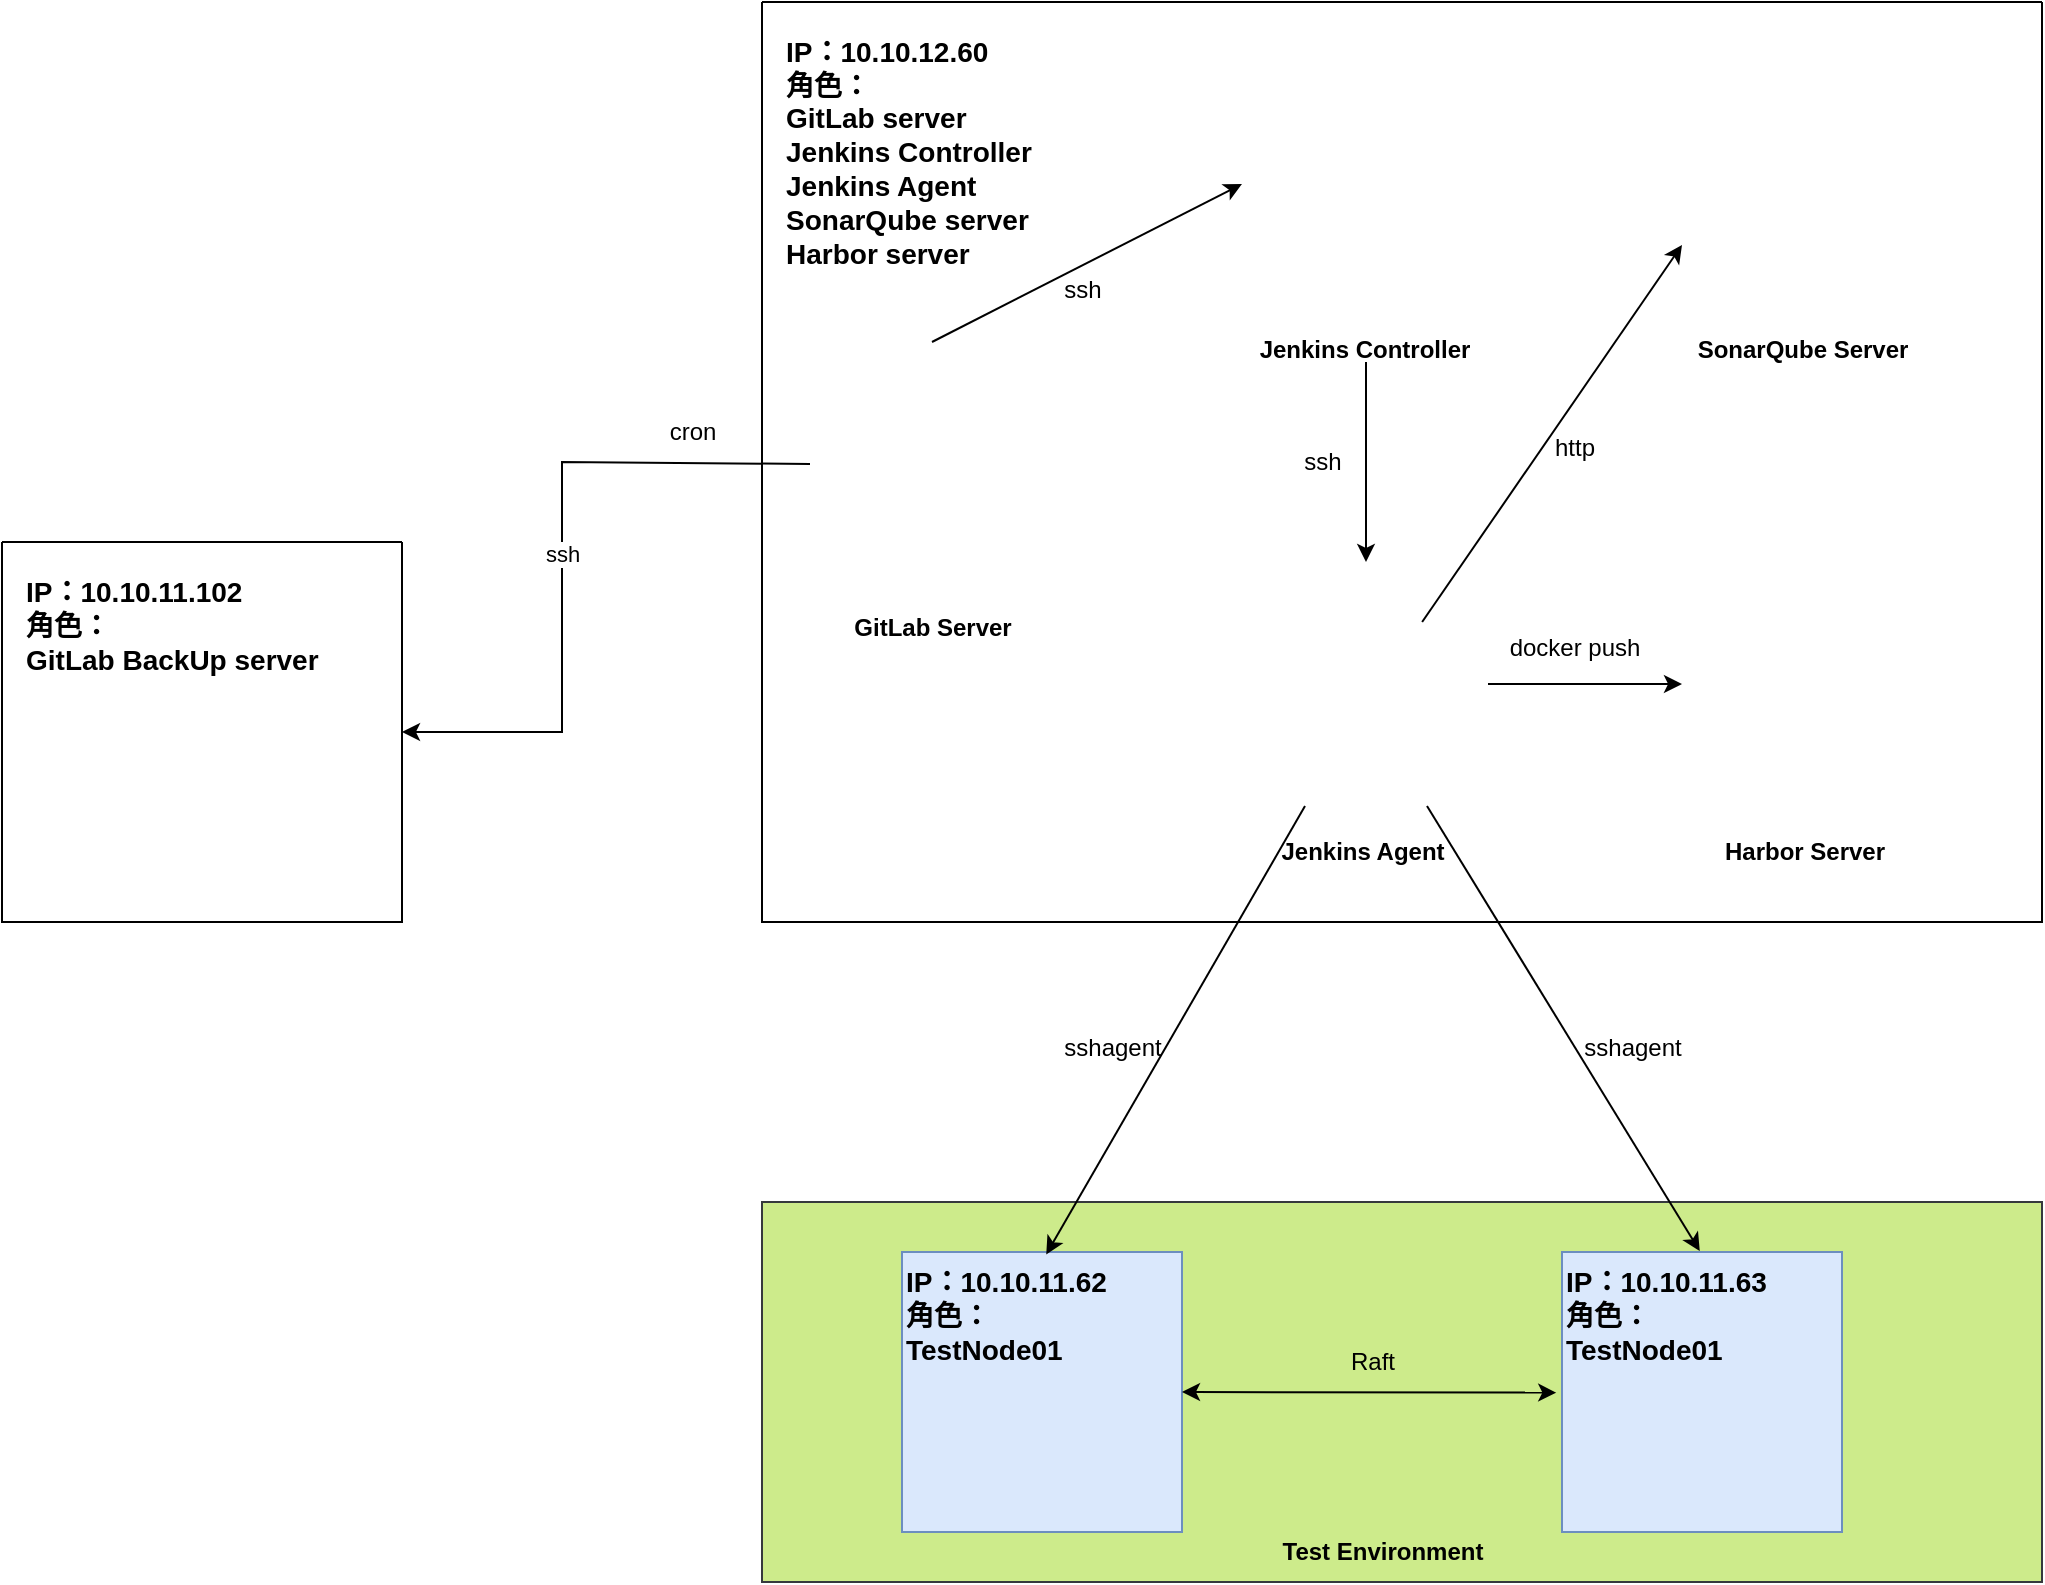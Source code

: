 <mxfile version="24.7.10">
  <diagram name="第 1 页" id="wg_gsgTieRWMeHfA81Bx">
    <mxGraphModel dx="2542" dy="1346" grid="1" gridSize="10" guides="1" tooltips="1" connect="1" arrows="1" fold="1" page="1" pageScale="1" pageWidth="1169" pageHeight="827" math="0" shadow="0">
      <root>
        <mxCell id="0" />
        <mxCell id="1" parent="0" />
        <mxCell id="YKLpk6C7b-I6GeiO32yF-1" value="" style="swimlane;startSize=0;fillColor=default;" vertex="1" parent="1">
          <mxGeometry x="100" y="240" width="640" height="460" as="geometry" />
        </mxCell>
        <mxCell id="YKLpk6C7b-I6GeiO32yF-3" value="" style="shape=image;verticalLabelPosition=bottom;labelBackgroundColor=default;verticalAlign=top;aspect=fixed;imageAspect=0;image=https://cdn-icons-png.flaticon.com/512/4380/4380600.png;" vertex="1" parent="YKLpk6C7b-I6GeiO32yF-1">
          <mxGeometry x="24" y="170" width="122" height="122" as="geometry" />
        </mxCell>
        <mxCell id="YKLpk6C7b-I6GeiO32yF-4" value="&lt;b style=&quot;font-size: 14px;&quot;&gt;&lt;font style=&quot;font-size: 14px;&quot;&gt;IP：10.10.12.60&lt;/font&gt;&lt;/b&gt;&lt;div style=&quot;font-size: 14px;&quot;&gt;&lt;b&gt;&lt;font style=&quot;font-size: 14px;&quot;&gt;角色：&lt;/font&gt;&lt;/b&gt;&lt;/div&gt;&lt;div style=&quot;font-size: 14px;&quot;&gt;&lt;b&gt;&lt;font style=&quot;font-size: 14px;&quot;&gt;GitLab server&lt;/font&gt;&lt;/b&gt;&lt;/div&gt;&lt;div style=&quot;font-size: 14px;&quot;&gt;&lt;b&gt;&lt;font style=&quot;font-size: 14px;&quot;&gt;Jenkins Controller&lt;/font&gt;&lt;/b&gt;&lt;/div&gt;&lt;div style=&quot;font-size: 14px;&quot;&gt;&lt;b style=&quot;&quot;&gt;&lt;font style=&quot;font-size: 14px;&quot;&gt;Jenkins Agent&lt;/font&gt;&lt;/b&gt;&lt;/div&gt;&lt;div style=&quot;font-size: 14px;&quot;&gt;&lt;b style=&quot;&quot;&gt;&lt;font style=&quot;font-size: 14px;&quot;&gt;SonarQube server&lt;/font&gt;&lt;/b&gt;&lt;/div&gt;&lt;div style=&quot;font-size: 14px;&quot;&gt;&lt;b&gt;Harbor server&lt;/b&gt;&lt;/div&gt;" style="text;html=1;align=left;verticalAlign=middle;resizable=0;points=[];autosize=1;strokeColor=none;fillColor=none;" vertex="1" parent="YKLpk6C7b-I6GeiO32yF-1">
          <mxGeometry x="10" y="10" width="150" height="130" as="geometry" />
        </mxCell>
        <mxCell id="YKLpk6C7b-I6GeiO32yF-5" value="GitLab Server" style="text;html=1;align=center;verticalAlign=middle;resizable=0;points=[];autosize=1;strokeColor=none;fillColor=none;fontStyle=1" vertex="1" parent="YKLpk6C7b-I6GeiO32yF-1">
          <mxGeometry x="35" y="298" width="100" height="30" as="geometry" />
        </mxCell>
        <mxCell id="YKLpk6C7b-I6GeiO32yF-6" value="" style="shape=image;verticalLabelPosition=bottom;labelBackgroundColor=default;verticalAlign=top;aspect=fixed;imageAspect=0;image=https://cdn-icons-png.flaticon.com/512/4380/4380600.png;" vertex="1" parent="YKLpk6C7b-I6GeiO32yF-1">
          <mxGeometry x="240" y="30" width="122" height="122" as="geometry" />
        </mxCell>
        <mxCell id="YKLpk6C7b-I6GeiO32yF-8" value="Jenkins Controller" style="text;html=1;align=center;verticalAlign=middle;resizable=0;points=[];autosize=1;strokeColor=none;fillColor=none;fontStyle=1" vertex="1" parent="YKLpk6C7b-I6GeiO32yF-1">
          <mxGeometry x="241" y="159" width="120" height="30" as="geometry" />
        </mxCell>
        <mxCell id="YKLpk6C7b-I6GeiO32yF-9" value="" style="shape=image;verticalLabelPosition=bottom;labelBackgroundColor=default;verticalAlign=top;aspect=fixed;imageAspect=0;image=https://cdn-icons-png.flaticon.com/512/4380/4380600.png;" vertex="1" parent="YKLpk6C7b-I6GeiO32yF-1">
          <mxGeometry x="241" y="280" width="122" height="122" as="geometry" />
        </mxCell>
        <mxCell id="YKLpk6C7b-I6GeiO32yF-10" value="Jenkins Agent" style="text;html=1;align=center;verticalAlign=middle;resizable=0;points=[];autosize=1;strokeColor=none;fillColor=none;fontStyle=1" vertex="1" parent="YKLpk6C7b-I6GeiO32yF-1">
          <mxGeometry x="250" y="410" width="100" height="30" as="geometry" />
        </mxCell>
        <mxCell id="YKLpk6C7b-I6GeiO32yF-11" value="" style="shape=image;verticalLabelPosition=bottom;labelBackgroundColor=default;verticalAlign=top;aspect=fixed;imageAspect=0;image=https://cdn-icons-png.flaticon.com/512/4380/4380600.png;" vertex="1" parent="YKLpk6C7b-I6GeiO32yF-1">
          <mxGeometry x="460" y="30" width="122" height="122" as="geometry" />
        </mxCell>
        <mxCell id="YKLpk6C7b-I6GeiO32yF-12" value="" style="shape=image;verticalLabelPosition=bottom;labelBackgroundColor=default;verticalAlign=top;aspect=fixed;imageAspect=0;image=https://cdn-icons-png.flaticon.com/512/4380/4380600.png;" vertex="1" parent="YKLpk6C7b-I6GeiO32yF-1">
          <mxGeometry x="460" y="280" width="122" height="122" as="geometry" />
        </mxCell>
        <mxCell id="YKLpk6C7b-I6GeiO32yF-13" value="SonarQube Server" style="text;html=1;align=center;verticalAlign=middle;resizable=0;points=[];autosize=1;strokeColor=none;fillColor=none;fontStyle=1" vertex="1" parent="YKLpk6C7b-I6GeiO32yF-1">
          <mxGeometry x="460" y="159" width="120" height="30" as="geometry" />
        </mxCell>
        <mxCell id="YKLpk6C7b-I6GeiO32yF-14" value="Harbor Server" style="text;html=1;align=center;verticalAlign=middle;resizable=0;points=[];autosize=1;strokeColor=none;fillColor=none;fontStyle=1" vertex="1" parent="YKLpk6C7b-I6GeiO32yF-1">
          <mxGeometry x="471" y="410" width="100" height="30" as="geometry" />
        </mxCell>
        <mxCell id="YKLpk6C7b-I6GeiO32yF-15" value="" style="endArrow=classic;html=1;rounded=0;exitX=0.5;exitY=0;exitDx=0;exitDy=0;entryX=0;entryY=0.5;entryDx=0;entryDy=0;" edge="1" parent="YKLpk6C7b-I6GeiO32yF-1" source="YKLpk6C7b-I6GeiO32yF-3" target="YKLpk6C7b-I6GeiO32yF-6">
          <mxGeometry width="50" height="50" relative="1" as="geometry">
            <mxPoint x="460" y="260" as="sourcePoint" />
            <mxPoint x="510" y="210" as="targetPoint" />
          </mxGeometry>
        </mxCell>
        <mxCell id="YKLpk6C7b-I6GeiO32yF-17" value="" style="endArrow=classic;html=1;rounded=0;entryX=0.5;entryY=0;entryDx=0;entryDy=0;" edge="1" parent="YKLpk6C7b-I6GeiO32yF-1" target="YKLpk6C7b-I6GeiO32yF-9">
          <mxGeometry width="50" height="50" relative="1" as="geometry">
            <mxPoint x="302" y="180" as="sourcePoint" />
            <mxPoint x="510" y="210" as="targetPoint" />
          </mxGeometry>
        </mxCell>
        <mxCell id="YKLpk6C7b-I6GeiO32yF-18" value="ssh" style="text;html=1;align=center;verticalAlign=middle;resizable=0;points=[];autosize=1;strokeColor=none;fillColor=none;" vertex="1" parent="YKLpk6C7b-I6GeiO32yF-1">
          <mxGeometry x="260" y="215" width="40" height="30" as="geometry" />
        </mxCell>
        <mxCell id="YKLpk6C7b-I6GeiO32yF-19" value="" style="endArrow=classic;html=1;rounded=0;exitX=1;exitY=0.5;exitDx=0;exitDy=0;entryX=0;entryY=0.5;entryDx=0;entryDy=0;" edge="1" parent="YKLpk6C7b-I6GeiO32yF-1" source="YKLpk6C7b-I6GeiO32yF-9" target="YKLpk6C7b-I6GeiO32yF-12">
          <mxGeometry width="50" height="50" relative="1" as="geometry">
            <mxPoint x="460" y="260" as="sourcePoint" />
            <mxPoint x="510" y="210" as="targetPoint" />
          </mxGeometry>
        </mxCell>
        <mxCell id="YKLpk6C7b-I6GeiO32yF-20" value="docker push" style="text;html=1;align=center;verticalAlign=middle;resizable=0;points=[];autosize=1;strokeColor=none;fillColor=none;" vertex="1" parent="YKLpk6C7b-I6GeiO32yF-1">
          <mxGeometry x="361" y="308" width="90" height="30" as="geometry" />
        </mxCell>
        <mxCell id="YKLpk6C7b-I6GeiO32yF-21" value="" style="endArrow=classic;html=1;rounded=0;exitX=0.73;exitY=0.246;exitDx=0;exitDy=0;exitPerimeter=0;entryX=0;entryY=0.75;entryDx=0;entryDy=0;" edge="1" parent="YKLpk6C7b-I6GeiO32yF-1" source="YKLpk6C7b-I6GeiO32yF-9" target="YKLpk6C7b-I6GeiO32yF-11">
          <mxGeometry width="50" height="50" relative="1" as="geometry">
            <mxPoint x="460" y="260" as="sourcePoint" />
            <mxPoint x="510" y="210" as="targetPoint" />
          </mxGeometry>
        </mxCell>
        <mxCell id="YKLpk6C7b-I6GeiO32yF-22" value="http" style="text;html=1;align=center;verticalAlign=middle;resizable=0;points=[];autosize=1;strokeColor=none;fillColor=none;" vertex="1" parent="YKLpk6C7b-I6GeiO32yF-1">
          <mxGeometry x="386" y="208" width="40" height="30" as="geometry" />
        </mxCell>
        <mxCell id="YKLpk6C7b-I6GeiO32yF-16" value="ssh" style="text;html=1;align=center;verticalAlign=middle;resizable=0;points=[];autosize=1;strokeColor=none;fillColor=none;" vertex="1" parent="YKLpk6C7b-I6GeiO32yF-1">
          <mxGeometry x="140" y="129" width="40" height="30" as="geometry" />
        </mxCell>
        <mxCell id="YKLpk6C7b-I6GeiO32yF-23" value="" style="shape=image;verticalLabelPosition=bottom;labelBackgroundColor=default;verticalAlign=top;aspect=fixed;imageAspect=0;image=https://cdn-icons-png.flaticon.com/512/5148/5148017.png;" vertex="1" parent="1">
          <mxGeometry x="-240" y="580" width="120" height="120" as="geometry" />
        </mxCell>
        <mxCell id="YKLpk6C7b-I6GeiO32yF-24" value="" style="swimlane;startSize=0;" vertex="1" parent="1">
          <mxGeometry x="-280" y="510" width="200" height="190" as="geometry" />
        </mxCell>
        <mxCell id="YKLpk6C7b-I6GeiO32yF-25" value="&lt;b style=&quot;font-size: 14px;&quot;&gt;&lt;font style=&quot;font-size: 14px;&quot;&gt;IP：10.10.11.102&lt;/font&gt;&lt;/b&gt;&lt;div style=&quot;font-size: 14px;&quot;&gt;&lt;b&gt;&lt;font style=&quot;font-size: 14px;&quot;&gt;角色：&lt;/font&gt;&lt;/b&gt;&lt;/div&gt;&lt;div style=&quot;font-size: 14px;&quot;&gt;&lt;b&gt;&lt;font style=&quot;font-size: 14px;&quot;&gt;GitLab BackUp server&lt;/font&gt;&lt;/b&gt;&lt;/div&gt;&lt;div style=&quot;font-size: 14px;&quot;&gt;&lt;br&gt;&lt;/div&gt;" style="text;html=1;align=left;verticalAlign=middle;resizable=0;points=[];autosize=1;strokeColor=none;fillColor=none;" vertex="1" parent="YKLpk6C7b-I6GeiO32yF-24">
          <mxGeometry x="10" y="10" width="170" height="80" as="geometry" />
        </mxCell>
        <mxCell id="YKLpk6C7b-I6GeiO32yF-26" value="" style="endArrow=classic;html=1;rounded=0;exitX=0;exitY=0.5;exitDx=0;exitDy=0;entryX=1;entryY=0.5;entryDx=0;entryDy=0;" edge="1" parent="1" source="YKLpk6C7b-I6GeiO32yF-3" target="YKLpk6C7b-I6GeiO32yF-24">
          <mxGeometry relative="1" as="geometry">
            <mxPoint x="90" y="600" as="sourcePoint" />
            <mxPoint x="250" y="600" as="targetPoint" />
            <Array as="points">
              <mxPoint y="470" />
              <mxPoint y="605" />
            </Array>
          </mxGeometry>
        </mxCell>
        <mxCell id="YKLpk6C7b-I6GeiO32yF-27" value="ssh" style="edgeLabel;resizable=0;html=1;;align=center;verticalAlign=middle;" connectable="0" vertex="1" parent="YKLpk6C7b-I6GeiO32yF-26">
          <mxGeometry relative="1" as="geometry" />
        </mxCell>
        <mxCell id="YKLpk6C7b-I6GeiO32yF-29" value="cron" style="text;html=1;align=center;verticalAlign=middle;resizable=0;points=[];autosize=1;strokeColor=none;fillColor=none;" vertex="1" parent="1">
          <mxGeometry x="40" y="440" width="50" height="30" as="geometry" />
        </mxCell>
        <mxCell id="YKLpk6C7b-I6GeiO32yF-32" value="" style="rounded=0;whiteSpace=wrap;html=1;fillColor=#cdeb8b;strokeColor=#36393d;" vertex="1" parent="1">
          <mxGeometry x="100" y="840" width="640" height="190" as="geometry" />
        </mxCell>
        <mxCell id="YKLpk6C7b-I6GeiO32yF-33" value="Test Environment" style="text;html=1;align=center;verticalAlign=middle;resizable=0;points=[];autosize=1;strokeColor=none;fillColor=none;fontStyle=1" vertex="1" parent="1">
          <mxGeometry x="350" y="1000" width="120" height="30" as="geometry" />
        </mxCell>
        <mxCell id="YKLpk6C7b-I6GeiO32yF-35" value="" style="rounded=0;whiteSpace=wrap;html=1;fillColor=#dae8fc;strokeColor=#6c8ebf;" vertex="1" parent="1">
          <mxGeometry x="170" y="865" width="140" height="140" as="geometry" />
        </mxCell>
        <mxCell id="YKLpk6C7b-I6GeiO32yF-36" value="&lt;b style=&quot;font-size: 14px;&quot;&gt;&lt;font style=&quot;font-size: 14px;&quot;&gt;IP：10.10.11.62&lt;/font&gt;&lt;/b&gt;&lt;div style=&quot;font-size: 14px;&quot;&gt;&lt;b&gt;&lt;font style=&quot;font-size: 14px;&quot;&gt;角色：&lt;/font&gt;&lt;/b&gt;&lt;/div&gt;&lt;div style=&quot;font-size: 14px;&quot;&gt;&lt;b&gt;TestNode01&lt;/b&gt;&lt;/div&gt;&lt;div style=&quot;font-size: 14px;&quot;&gt;&lt;br&gt;&lt;/div&gt;" style="text;html=1;align=left;verticalAlign=middle;resizable=0;points=[];autosize=1;strokeColor=none;fillColor=none;" vertex="1" parent="1">
          <mxGeometry x="170" y="865" width="120" height="80" as="geometry" />
        </mxCell>
        <mxCell id="YKLpk6C7b-I6GeiO32yF-37" value="" style="shape=image;verticalLabelPosition=bottom;labelBackgroundColor=default;verticalAlign=top;aspect=fixed;imageAspect=0;image=https://1000logos.net/wp-content/uploads/2021/11/Docker-Logo-2013.png;" vertex="1" parent="1">
          <mxGeometry x="182.5" y="935.31" width="115" height="64.69" as="geometry" />
        </mxCell>
        <mxCell id="YKLpk6C7b-I6GeiO32yF-38" value="" style="rounded=0;whiteSpace=wrap;html=1;fillColor=#dae8fc;strokeColor=#6c8ebf;" vertex="1" parent="1">
          <mxGeometry x="500" y="865" width="140" height="140" as="geometry" />
        </mxCell>
        <mxCell id="YKLpk6C7b-I6GeiO32yF-39" value="&lt;b style=&quot;font-size: 14px;&quot;&gt;&lt;font style=&quot;font-size: 14px;&quot;&gt;IP：10.10.11.63&lt;/font&gt;&lt;/b&gt;&lt;div style=&quot;font-size: 14px;&quot;&gt;&lt;b&gt;&lt;font style=&quot;font-size: 14px;&quot;&gt;角色：&lt;/font&gt;&lt;/b&gt;&lt;/div&gt;&lt;div style=&quot;font-size: 14px;&quot;&gt;&lt;b&gt;TestNode01&lt;/b&gt;&lt;/div&gt;&lt;div style=&quot;font-size: 14px;&quot;&gt;&lt;br&gt;&lt;/div&gt;" style="text;html=1;align=left;verticalAlign=middle;resizable=0;points=[];autosize=1;strokeColor=none;fillColor=none;" vertex="1" parent="1">
          <mxGeometry x="500" y="865" width="120" height="80" as="geometry" />
        </mxCell>
        <mxCell id="YKLpk6C7b-I6GeiO32yF-40" value="" style="shape=image;verticalLabelPosition=bottom;labelBackgroundColor=default;verticalAlign=top;aspect=fixed;imageAspect=0;image=https://1000logos.net/wp-content/uploads/2021/11/Docker-Logo-2013.png;" vertex="1" parent="1">
          <mxGeometry x="512.5" y="935.31" width="115" height="64.69" as="geometry" />
        </mxCell>
        <mxCell id="YKLpk6C7b-I6GeiO32yF-41" value="" style="endArrow=classic;startArrow=classic;html=1;rounded=0;exitX=1;exitY=0.5;exitDx=0;exitDy=0;entryX=-0.024;entryY=0.879;entryDx=0;entryDy=0;entryPerimeter=0;" edge="1" parent="1" source="YKLpk6C7b-I6GeiO32yF-35" target="YKLpk6C7b-I6GeiO32yF-39">
          <mxGeometry width="50" height="50" relative="1" as="geometry">
            <mxPoint x="390" y="710" as="sourcePoint" />
            <mxPoint x="440" y="660" as="targetPoint" />
          </mxGeometry>
        </mxCell>
        <mxCell id="YKLpk6C7b-I6GeiO32yF-42" value="Raft" style="text;html=1;align=center;verticalAlign=middle;resizable=0;points=[];autosize=1;strokeColor=none;fillColor=none;" vertex="1" parent="1">
          <mxGeometry x="380" y="905.31" width="50" height="30" as="geometry" />
        </mxCell>
        <mxCell id="YKLpk6C7b-I6GeiO32yF-43" value="" style="endArrow=classic;html=1;rounded=0;exitX=0.25;exitY=1;exitDx=0;exitDy=0;entryX=0.601;entryY=0.015;entryDx=0;entryDy=0;entryPerimeter=0;" edge="1" parent="1" source="YKLpk6C7b-I6GeiO32yF-9" target="YKLpk6C7b-I6GeiO32yF-36">
          <mxGeometry width="50" height="50" relative="1" as="geometry">
            <mxPoint x="390" y="710" as="sourcePoint" />
            <mxPoint x="440" y="660" as="targetPoint" />
          </mxGeometry>
        </mxCell>
        <mxCell id="YKLpk6C7b-I6GeiO32yF-44" value="sshagent" style="text;html=1;align=center;verticalAlign=middle;resizable=0;points=[];autosize=1;strokeColor=none;fillColor=none;" vertex="1" parent="1">
          <mxGeometry x="240" y="748" width="70" height="30" as="geometry" />
        </mxCell>
        <mxCell id="YKLpk6C7b-I6GeiO32yF-45" value="" style="endArrow=classic;html=1;rounded=0;exitX=0.75;exitY=1;exitDx=0;exitDy=0;entryX=0.574;entryY=-0.006;entryDx=0;entryDy=0;entryPerimeter=0;" edge="1" parent="1" source="YKLpk6C7b-I6GeiO32yF-9" target="YKLpk6C7b-I6GeiO32yF-39">
          <mxGeometry width="50" height="50" relative="1" as="geometry">
            <mxPoint x="390" y="710" as="sourcePoint" />
            <mxPoint x="440" y="660" as="targetPoint" />
          </mxGeometry>
        </mxCell>
        <mxCell id="YKLpk6C7b-I6GeiO32yF-46" value="sshagent" style="text;html=1;align=center;verticalAlign=middle;resizable=0;points=[];autosize=1;strokeColor=none;fillColor=none;" vertex="1" parent="1">
          <mxGeometry x="500" y="748" width="70" height="30" as="geometry" />
        </mxCell>
      </root>
    </mxGraphModel>
  </diagram>
</mxfile>
